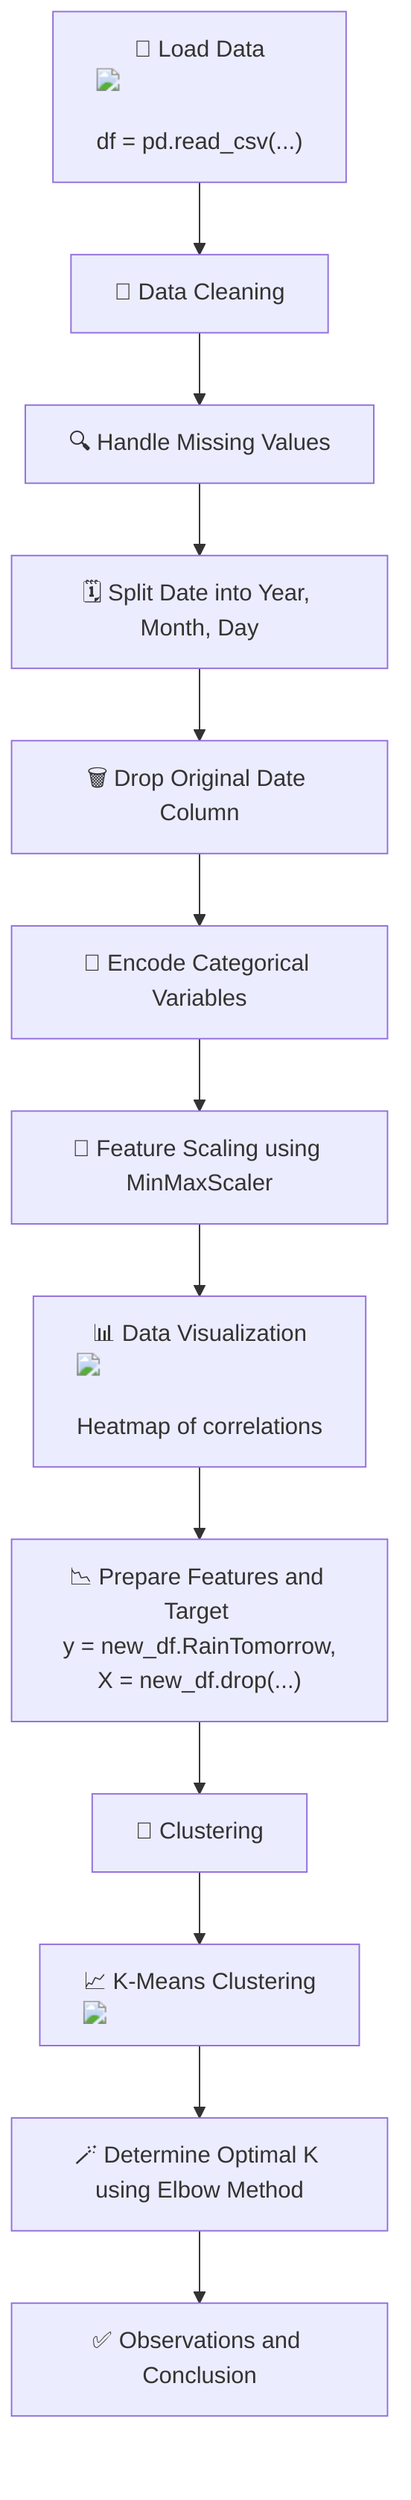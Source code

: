 flowchart TD
    A["📁 Load Data <img src='file.svg' /> <br/> df = pd.read_csv(...)"] --> B["🧹 Data Cleaning"];
    B --> C["🔍 Handle Missing Values"];
    C --> D["🗓️ Split Date into Year, Month, Day"];
    D --> E["🗑️ Drop Original Date Column"];
    E --> F["🤖 Encode Categorical Variables"];
    F --> G["📏 Feature Scaling using MinMaxScaler"];
    G --> H["📊 Data Visualization <img src='dummy_plots/heatmap_template.svg' /> <br/> Heatmap of correlations"];
    H --> I["📉 Prepare Features and Target <br/> y = new_df.RainTomorrow, X = new_df.drop(...)"];
    I --> J["🔬 Clustering"];
    J --> K["📈 K-Means Clustering <img src='dummy_plots/scatter_plot_template.svg' />"];
    K --> L["🪄 Determine Optimal K using Elbow Method"];
    L --> M["✅ Observations and Conclusion"];